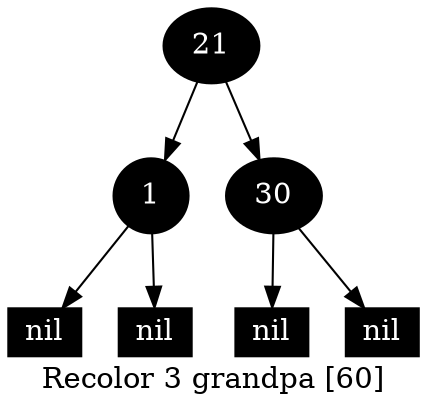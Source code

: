 digraph G {
    label="Recolor 3 grandpa [60]";
    node [width=0.5,fontcolor=white,style=filled];
    21 [fillcolor=black]
    21 -> 1
    21 -> 30
    1 [fillcolor=black]
    1 -> NULLl1
    NULLl1 [label="nil",width=0.3,height=0.2,shape=box,fillcolor=black]
    1 -> NULLr1
    NULLr1 [label="nil",width=0.3,height=0.2,shape=box,fillcolor=black]
    30 [fillcolor=black]
    30 -> NULLl30
    NULLl30 [label="nil",width=0.3,height=0.2,shape=box,fillcolor=black]
    30 -> NULLr30
    NULLr30 [label="nil",width=0.3,height=0.2,shape=box,fillcolor=black]
}
